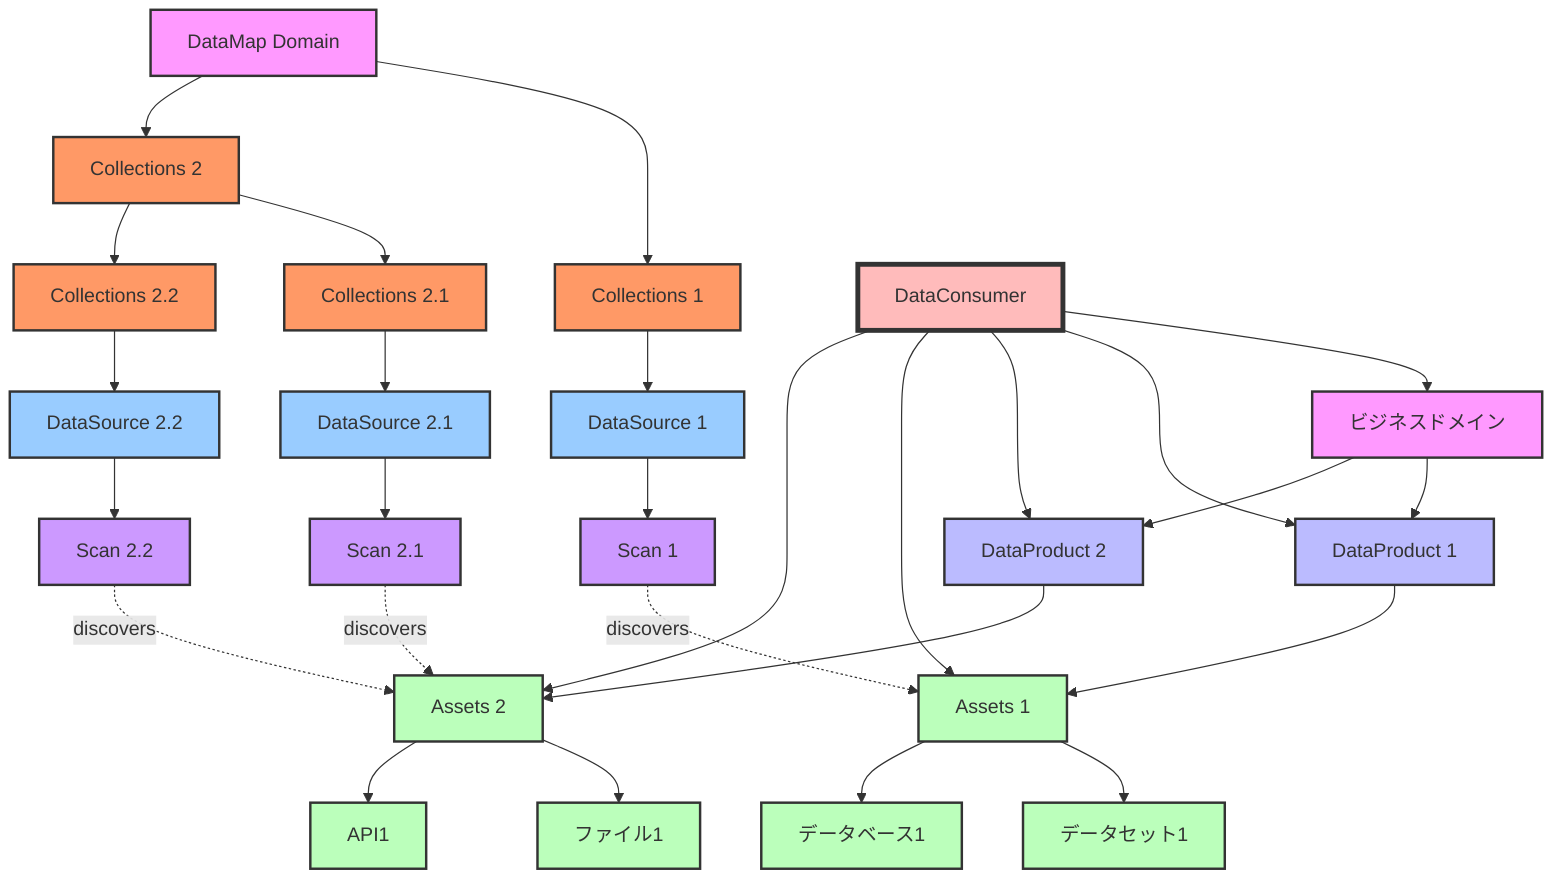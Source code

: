 graph TB
    %% DataMap側（左側）
    DMD[DataMap Domain] --> COL1[Collections 1]
    DMD --> COL2[Collections 2]
    COL1 --> DS1[DataSource 1]
    COL2 --> COL21[Collections 2.1]
    COL2 --> COL22[Collections 2.2]
    COL21 --> DS21[DataSource 2.1]
    COL22 --> DS22[DataSource 2.2]
    DS1 --> SCN1[Scan 1]
    DS21 --> SCN21[Scan 2.1]
    DS22 --> SCN22[Scan 2.2]
    
    %% ビジネスドメイン側（右側）
    BD[ビジネスドメイン] --> DP1[DataProduct 1]
    BD --> DP2[DataProduct 2]
    DP1 --> A1[Assets 1]
    DP2 --> A2[Assets 2]
    
    %% Assetsの詳細
    A1 --> A11[データセット1]
    A1 --> A12[データベース1]
    A2 --> A21[ファイル1]
    A2 --> A22[API1]
    
    %% スキャンとAssetsの関係
    SCN1 -.-> |discovers| A1
    SCN21 -.-> |discovers| A2
    SCN22 -.-> |discovers| A2
    
    %% DataConsumerの関係（中央に配置）
    DC[DataConsumer]
    DC --> BD
    DC --> DP1
    DC --> DP2
    DC --> A1
    DC --> A2
    
    %% スタイル
    classDef domain fill:#f9f,stroke:#333,stroke-width:2px;
    classDef collection fill:#f96,stroke:#333,stroke-width:2px;
    classDef dataSource fill:#9cf,stroke:#333,stroke-width:2px;
    classDef scan fill:#c9f,stroke:#333,stroke-width:2px;
    classDef dataProduct fill:#bbf,stroke:#333,stroke-width:2px;
    classDef assets fill:#bfb,stroke:#333,stroke-width:2px;
    classDef consumer fill:#fbb,stroke:#333,stroke-width:4px;
    
    class DMD,BD domain;
    class COL1,COL2,COL21,COL22 collection;
    class DS1,DS21,DS22 dataSource;
    class SCN1,SCN21,SCN22 scan;
    class DP1,DP2 dataProduct;
    class A1,A2,A11,A12,A21,A22 assets;
    class DC consumer;